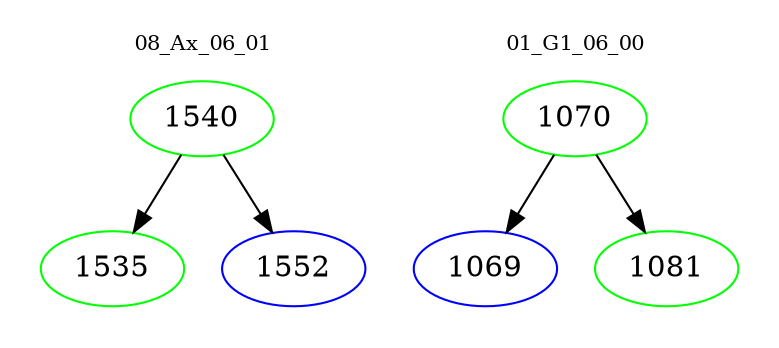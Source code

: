 digraph{
subgraph cluster_0 {
color = white
label = "08_Ax_06_01";
fontsize=10;
T0_1540 [label="1540", color="green"]
T0_1540 -> T0_1535 [color="black"]
T0_1535 [label="1535", color="green"]
T0_1540 -> T0_1552 [color="black"]
T0_1552 [label="1552", color="blue"]
}
subgraph cluster_1 {
color = white
label = "01_G1_06_00";
fontsize=10;
T1_1070 [label="1070", color="green"]
T1_1070 -> T1_1069 [color="black"]
T1_1069 [label="1069", color="blue"]
T1_1070 -> T1_1081 [color="black"]
T1_1081 [label="1081", color="green"]
}
}
